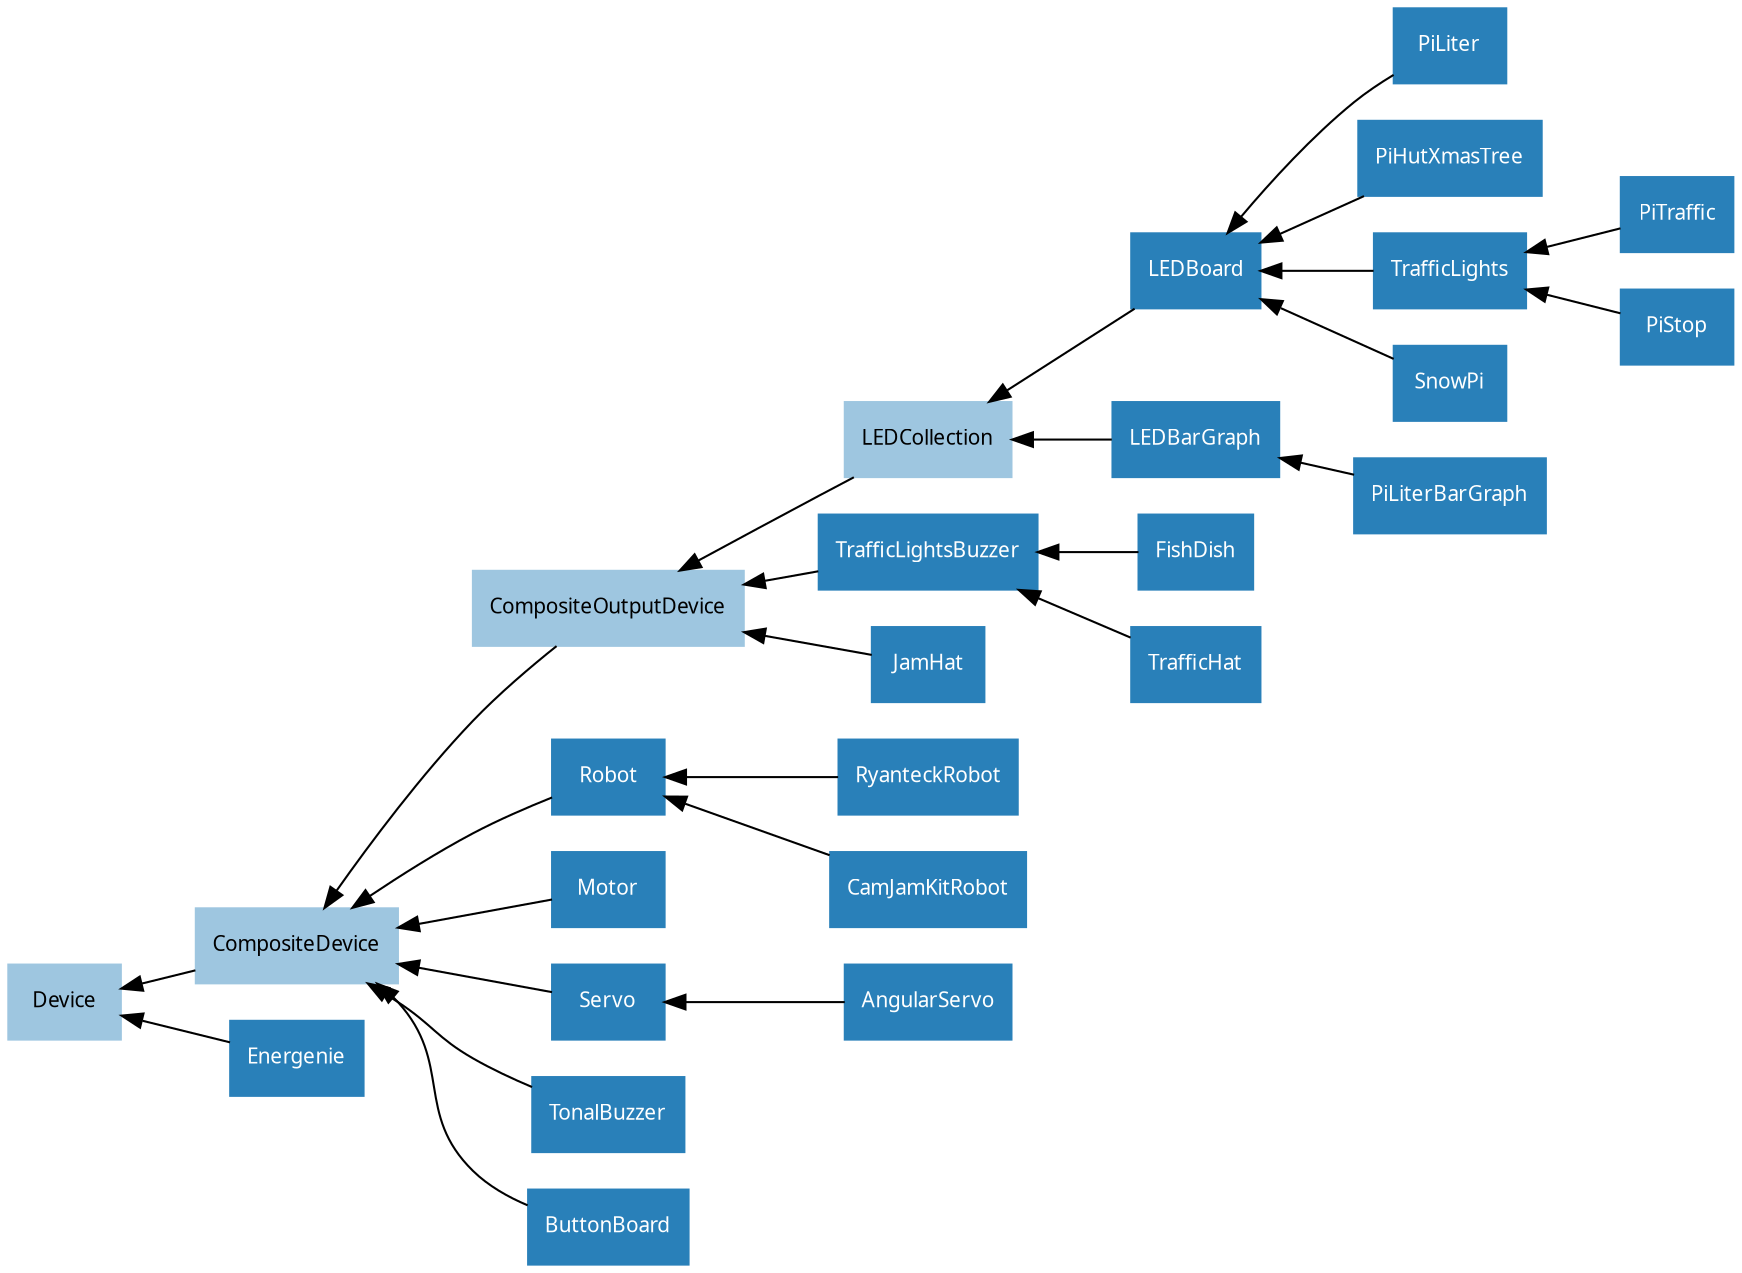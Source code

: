 /* vim: set et sw=4 sts=4: */

digraph classes {
    graph [rankdir=RL];
    node [shape=rect, style=filled, fontname=Sans, fontsize=10];
    edge [];

    /* Abstract classes */
    node [color="#9ec6e0", fontcolor="#000000"]
    Device;
    CompositeDevice;
    CompositeOutputDevice;
    LEDCollection;

    /* Concrete classes */
    node [color="#2980b9", fontcolor="#ffffff"];
    CompositeDevice->Device;
    CompositeOutputDevice->CompositeDevice;
    LEDCollection->CompositeOutputDevice;

    LEDBoard->LEDCollection;
    LEDBarGraph->LEDCollection;

    PiLiter->LEDBoard;
    PiHutXmasTree->LEDBoard;
    PiLiterBarGraph->LEDBarGraph;
    TrafficLights->LEDBoard;
    SnowPi->LEDBoard;
    PiTraffic->TrafficLights;
    PiStop->TrafficLights;
    TrafficLightsBuzzer->CompositeOutputDevice;
    JamHat->CompositeOutputDevice;
    FishDish->TrafficLightsBuzzer;
    TrafficHat->TrafficLightsBuzzer;
    Robot->CompositeDevice;
    RyanteckRobot->Robot;
    CamJamKitRobot->Robot;
    Motor->CompositeDevice;
    Servo->CompositeDevice;
    TonalBuzzer->CompositeDevice;
    AngularServo->Servo;
    Energenie->Device;
    ButtonBoard->CompositeDevice;
}
